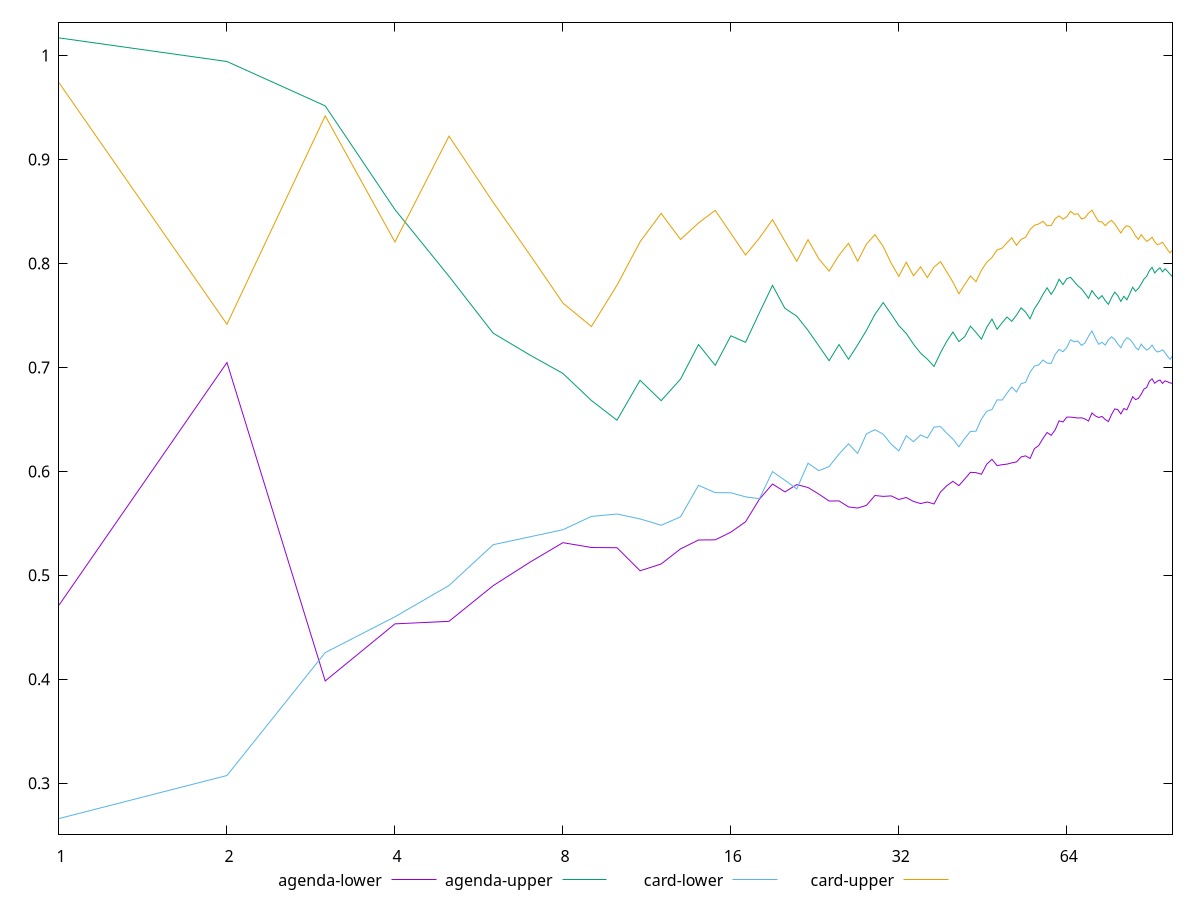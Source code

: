 reset

$agendaLower <<EOF
0 0.503597312550012
1 0.47136326482985985
2 0.7046912994419017
3 0.3984480823788309
4 0.45335622973641826
5 0.4557994140459515
6 0.49010786558894315
7 0.5130433846064505
8 0.5314353945380814
9 0.5267816141978826
10 0.5265853018755339
11 0.504436029531235
12 0.5109535413304875
13 0.525479177429428
14 0.5340299004154716
15 0.5341615701267449
16 0.541562500195503
17 0.5515356667872388
18 0.5732257283198585
19 0.5878632868019519
20 0.5802661474757704
21 0.5873146805548334
22 0.5844721799196541
23 0.578194562100304
24 0.5714767460128477
25 0.5716416187064031
26 0.5658200112748748
27 0.5647355050188565
28 0.5673297239569647
29 0.5768113056228295
30 0.5759491056147138
31 0.5764296688813042
32 0.5729819749921763
33 0.5748750768220768
34 0.5710932952894376
35 0.5690479911471309
36 0.5705740986072899
37 0.5686883832373566
38 0.5801041572459862
39 0.586183834122472
40 0.5904547913386695
41 0.5862997415989449
42 0.5926614255735541
43 0.5990831854662322
44 0.5987820348470709
45 0.5972288147242188
46 0.6069633056241426
47 0.6115842297324745
48 0.6055544007043994
49 0.6064334863461494
50 0.6069776261379688
51 0.6082016934832588
52 0.6090645928884654
53 0.6138981394762852
54 0.6149490123864919
55 0.61239867840284
56 0.621888584820809
57 0.6248909358673738
58 0.6315726474140888
59 0.6373860226012976
60 0.634673448406232
61 0.6399105560129555
62 0.6486619286740241
63 0.6474821448343021
64 0.652221311596595
65 0.6521990036027779
66 0.6517814492516113
67 0.6513368462810313
68 0.651537808980968
69 0.6504217771954357
70 0.648432245077039
71 0.6561772178222964
72 0.6533747870161682
73 0.6517967249075568
74 0.6528785903381391
75 0.6498778043373395
76 0.6479600946385888
77 0.6547833439859063
78 0.6601135366527148
79 0.6594300538906313
80 0.6552170932561783
81 0.6604336000387956
82 0.659206425353062
83 0.6654171563029533
84 0.6718347393271219
85 0.6690431143221063
86 0.670163321539431
87 0.6741419528542429
88 0.6791967633068995
89 0.6806425886688494
90 0.6866986094343427
91 0.6890642998885507
92 0.6847356325588427
93 0.6868682938012157
94 0.6879072600343069
95 0.6846032030420357
96 0.6870457356629626
97 0.686183553894951
98 0.6851046132915054
99 0.6845646542704831
EOF

$agendaUpper <<EOF
0 0.503597312550012
1 1.0168945050881837
2 0.994171504904851
3 0.9514998619540879
4 0.8518011780622166
5 0.787610351552095
6 0.7329140012354006
7 0.7115449456876167
8 0.6942094299517998
9 0.6681468040900621
10 0.6492184202177008
11 0.6876502622839652
12 0.667996697054974
13 0.688738531943112
14 0.7220256506639855
15 0.7019846382887859
16 0.7304173101382784
17 0.7241461598842173
18 0.7526121646848778
19 0.7788695682435801
20 0.7567916567790347
21 0.7492970300930174
22 0.7356134464894036
23 0.7207572792368033
24 0.7064543661177131
25 0.7219923415348619
26 0.707877662066861
27 0.7216006239007633
28 0.7356449967051125
29 0.75104314907359
30 0.7623102128541112
31 0.7513335352369357
32 0.74023809842736
33 0.7326243311911645
34 0.7223193618372044
35 0.7137929660398543
36 0.7079097339399995
37 0.7009306697188225
38 0.7139636525531721
39 0.725108567649246
40 0.7340381542222378
41 0.7247889004270399
42 0.7295982588791399
43 0.7396473569786999
44 0.7336558817424637
45 0.7272028538817696
46 0.7385368718763206
47 0.7464768608648802
48 0.7366355856972115
49 0.7428608505257397
50 0.7484498947133803
51 0.7443603763329814
52 0.7502318584830324
53 0.7573060211234457
54 0.7531808021439456
55 0.7467585159241777
56 0.7565358592021821
57 0.7626963181052677
58 0.7701136170055172
59 0.7765684121667914
60 0.7702638115373277
61 0.7764171099164573
62 0.7848148895972904
63 0.7796578610212282
64 0.7853185218182533
65 0.786643566250231
66 0.7825166127566278
67 0.7784450146710723
68 0.7756257208193098
69 0.7712401027537146
70 0.7664439286350639
71 0.7738880005317281
72 0.7693800334951669
73 0.7657702273009942
74 0.769066827049977
75 0.7643171361210176
76 0.7606333147858866
77 0.7672932895246458
78 0.7724197011915285
79 0.7690668238260594
80 0.7634574970412826
81 0.7683884158862613
82 0.7649923316622157
83 0.7709608223867171
84 0.7771283218368273
85 0.773222321742554
86 0.7758952799550604
87 0.780178026348266
88 0.7849185221714908
89 0.7876292506272444
90 0.7931460585617481
91 0.7962616874263378
92 0.7908006918323445
93 0.7937221274835574
94 0.7958056779052053
95 0.7918945368332189
96 0.7948721343880781
97 0.792440198651144
98 0.7895895220738366
99 0.7871422442146634
EOF

$cardLower <<EOF
0 0.7131745557691207
1 0.266141840330548
2 0.30753922135890366
3 0.4257475815519019
4 0.46015714175295297
5 0.4902840443840824
6 0.5295168483473199
7 0.5372061964972156
8 0.5439163229291233
9 0.5566917268718944
10 0.5590164410595793
11 0.5542649365707268
12 0.548186429014998
13 0.5563114797751295
14 0.5865620897126482
15 0.5795520971904836
16 0.579421999942786
17 0.575498613290259
18 0.5736863421598033
19 0.5997874617461256
20 0.591430990819213
21 0.5831541222137381
22 0.6078111044875433
23 0.6006684100616642
24 0.60465894130826
25 0.6166191653828369
26 0.6265657241049918
27 0.6172806434931576
28 0.6361196375717267
29 0.640096013154439
30 0.6357639082665936
31 0.6262069108462341
32 0.6196553180961254
33 0.6342878801886275
34 0.6285734904011603
35 0.6350136106969732
36 0.6320508410089748
37 0.6425490631931405
38 0.6431170602619478
39 0.6367334632044117
40 0.6311721077698942
41 0.6236913978074802
42 0.6316672422801335
43 0.6384434791530211
44 0.6386646414783489
45 0.6503090961266786
46 0.6578182363263352
47 0.6594857823480598
48 0.6688018427892557
49 0.6685871337799179
50 0.6751955083673004
51 0.6811250026241793
52 0.6763477721528335
53 0.6843587368647327
54 0.6855971744531328
55 0.6954114670256838
56 0.701362687126156
57 0.702330552339304
58 0.7071271687244518
59 0.7041588746088824
60 0.7038110567154201
61 0.712443281818669
62 0.7173019505018825
63 0.7150915909631095
64 0.7190685102613238
65 0.726555393857153
66 0.7246756704568147
67 0.7253293170068795
68 0.7211518429972085
69 0.7235466768286941
70 0.7299359606648432
71 0.7350927788609815
72 0.7282122386003621
73 0.7222367150296918
74 0.7241640188799645
75 0.7214703654673597
76 0.7266053483995984
77 0.7294151824292868
78 0.7269383714037787
79 0.7224425079899445
80 0.7189376744070227
81 0.7250006466963554
82 0.7285415988297792
83 0.7270021329946762
84 0.7237883913572686
85 0.7192921504762998
86 0.7167998697078481
87 0.7224228024178844
88 0.7191927608462249
89 0.7166356064009705
90 0.7183355018326596
91 0.721483123784843
92 0.7171292654720891
93 0.7148690615434936
94 0.7154977292074558
95 0.7169755465222329
96 0.714094396618191
97 0.7107364372008116
98 0.7078039333045077
99 0.7112289361941073
EOF

$cardUpper <<EOF
0 0.7131745557691207
1 0.973778462577009
2 0.7415013084484536
3 0.9419232418226853
4 0.8206807431030475
5 0.9224003849104412
6 0.8587433882422882
7 0.8074411972714947
8 0.7619004719710882
9 0.7393633042811857
10 0.7789920373219865
11 0.8207781509502443
12 0.8481610647936599
13 0.823025863136868
14 0.838914973331699
15 0.8510422688783695
16 0.8289603618580216
17 0.8081148936184331
18 0.8244053886349596
19 0.8420766124651913
20 0.8213850028979797
21 0.8020714853384378
22 0.8228954692054619
23 0.804456238500795
24 0.792626848191932
25 0.8078754478983309
26 0.8193597500350056
27 0.8020988410504172
28 0.8185816480504747
29 0.827694499809215
30 0.8163128785704321
31 0.8003076710568772
32 0.7875442888173615
33 0.801122237114208
34 0.7881078935078968
35 0.7966849027131803
36 0.78650175189672
37 0.7964720295588656
38 0.8017512281946255
39 0.7918487983435929
40 0.782086877004422
41 0.7707882893153805
42 0.7797578496435453
43 0.7879381867027024
44 0.7824734534952938
45 0.7934085932591302
46 0.8011303575290758
47 0.8057106821280273
48 0.8130474934150662
49 0.8146387516573743
50 0.8198640585762017
51 0.8246238972711444
52 0.8174380084657105
53 0.8230878559264193
54 0.8251601661185199
55 0.8325995224847694
56 0.8366723294008462
57 0.8379820406026588
58 0.8405206882818426
59 0.8362142792568553
60 0.8364775153266042
61 0.8429471294251321
62 0.8457627813702964
63 0.842558749511759
64 0.8448259586241901
65 0.8501842847662906
66 0.8472123541114966
67 0.8478004720119865
68 0.8427081573346572
69 0.8438339303861052
70 0.8483210439181421
71 0.8511721222980478
72 0.8454024787473734
73 0.8401995598477268
74 0.8399062792393002
75 0.8363140359153985
76 0.8395639014983229
77 0.8413271191550601
78 0.838074376234329
79 0.8334829803345966
80 0.8292268825113033
81 0.8339315840446255
82 0.8362515804206276
83 0.8352845392755087
84 0.8313759862545805
85 0.8263636590459035
86 0.8230872397583342
87 0.827637655874485
88 0.8242567781166042
89 0.821168683062321
90 0.8228341149415646
91 0.8252199873079648
92 0.820797344967843
93 0.8179894702927855
94 0.8188916380916491
95 0.8203598405093535
96 0.816760052605908
97 0.8132535478307081
98 0.8101266335970004
99 0.8128434618326992
EOF

set key outside below
set xrange [1:99]
set yrange [0.25112678703539526:1.0319095583833364]
set trange [0.25112678703539526:1.0319095583833364]
set logscale x 2
set terminal svg size 640, 560 enhanced background rgb 'white'
set output "reports/report_00028_2021-02-24T12-49-42.674Z/meta/scoreEstimate/comparison/sorted/1_vs_2.svg"

plot $agendaLower title "agenda-lower" with line, \
     $agendaUpper title "agenda-upper" with line, \
     $cardLower title "card-lower" with line, \
     $cardUpper title "card-upper" with line

reset
